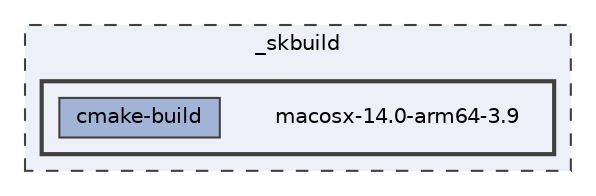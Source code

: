 digraph "/Users/yjack/GitHub/SimEvo/_skbuild/macosx-14.0-arm64-3.9"
{
 // LATEX_PDF_SIZE
  bgcolor="transparent";
  edge [fontname=Helvetica,fontsize=10,labelfontname=Helvetica,labelfontsize=10];
  node [fontname=Helvetica,fontsize=10,shape=box,height=0.2,width=0.4];
  compound=true
  subgraph clusterdir_b4b8bd075f03e0fff4167d5f80e92046 {
    graph [ bgcolor="#edf0f7", pencolor="grey25", label="_skbuild", fontname=Helvetica,fontsize=10 style="filled,dashed", URL="dir_b4b8bd075f03e0fff4167d5f80e92046.html",tooltip=""]
  subgraph clusterdir_001dec84c4d709f14eb6bfe50713d0fa {
    graph [ bgcolor="#edf0f7", pencolor="grey25", label="", fontname=Helvetica,fontsize=10 style="filled,bold", URL="dir_001dec84c4d709f14eb6bfe50713d0fa.html",tooltip=""]
    dir_001dec84c4d709f14eb6bfe50713d0fa [shape=plaintext, label="macosx-14.0-arm64-3.9"];
  dir_1d9a876537b3738b6fd15e90c4411dcd [label="cmake-build", fillcolor="#a2b4d6", color="grey25", style="filled", URL="dir_1d9a876537b3738b6fd15e90c4411dcd.html",tooltip=""];
  }
  }
}
